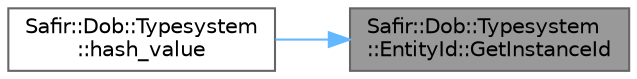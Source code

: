 digraph "Safir::Dob::Typesystem::EntityId::GetInstanceId"
{
 // LATEX_PDF_SIZE
  bgcolor="transparent";
  edge [fontname=Helvetica,fontsize=10,labelfontname=Helvetica,labelfontsize=10];
  node [fontname=Helvetica,fontsize=10,shape=box,height=0.2,width=0.4];
  rankdir="RL";
  Node1 [label="Safir::Dob::Typesystem\l::EntityId::GetInstanceId",height=0.2,width=0.4,color="gray40", fillcolor="grey60", style="filled", fontcolor="black",tooltip="Get the Instance number out of the EntityId."];
  Node1 -> Node2 [dir="back",color="steelblue1",style="solid"];
  Node2 [label="Safir::Dob::Typesystem\l::hash_value",height=0.2,width=0.4,color="grey40", fillcolor="white", style="filled",URL="$a00398.html#a5f463a0ee2d7bd3e50383bbd12561cc0",tooltip=" "];
}

